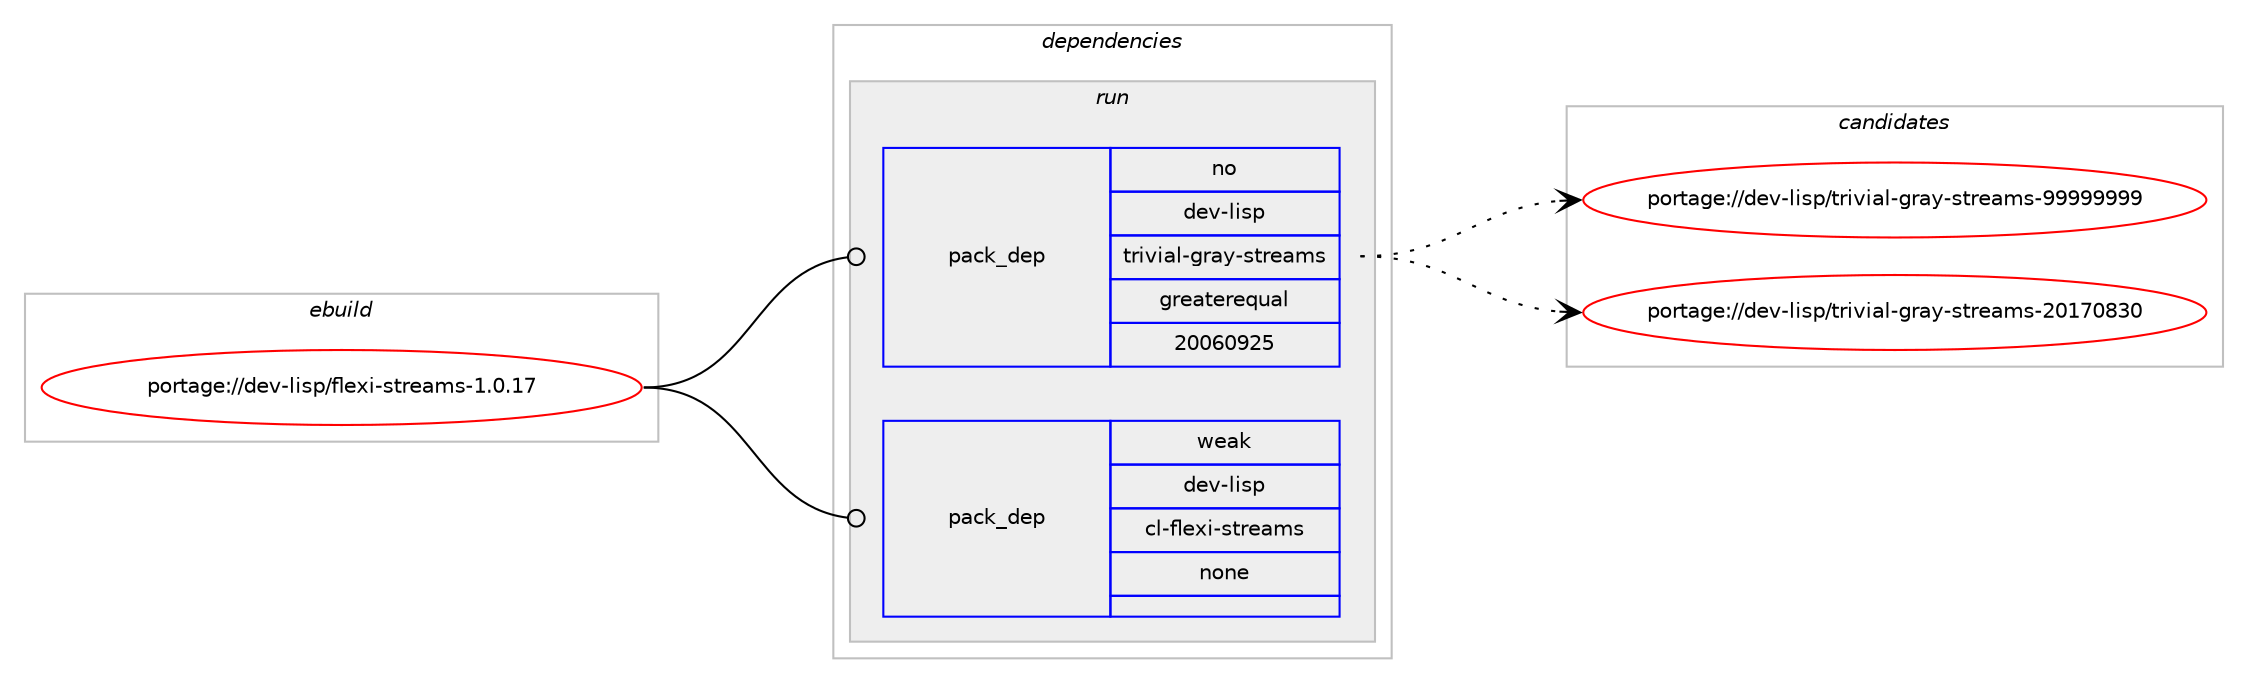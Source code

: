 digraph prolog {

# *************
# Graph options
# *************

newrank=true;
concentrate=true;
compound=true;
graph [rankdir=LR,fontname=Helvetica,fontsize=10,ranksep=1.5];#, ranksep=2.5, nodesep=0.2];
edge  [arrowhead=vee];
node  [fontname=Helvetica,fontsize=10];

# **********
# The ebuild
# **********

subgraph cluster_leftcol {
color=gray;
label=<<i>ebuild</i>>;
id [label="portage://dev-lisp/flexi-streams-1.0.17", color=red, width=4, href="../dev-lisp/flexi-streams-1.0.17.svg"];
}

# ****************
# The dependencies
# ****************

subgraph cluster_midcol {
color=gray;
label=<<i>dependencies</i>>;
subgraph cluster_compile {
fillcolor="#eeeeee";
style=filled;
label=<<i>compile</i>>;
}
subgraph cluster_compileandrun {
fillcolor="#eeeeee";
style=filled;
label=<<i>compile and run</i>>;
}
subgraph cluster_run {
fillcolor="#eeeeee";
style=filled;
label=<<i>run</i>>;
subgraph pack377313 {
dependency505682 [label=<<TABLE BORDER="0" CELLBORDER="1" CELLSPACING="0" CELLPADDING="4" WIDTH="220"><TR><TD ROWSPAN="6" CELLPADDING="30">pack_dep</TD></TR><TR><TD WIDTH="110">no</TD></TR><TR><TD>dev-lisp</TD></TR><TR><TD>trivial-gray-streams</TD></TR><TR><TD>greaterequal</TD></TR><TR><TD>20060925</TD></TR></TABLE>>, shape=none, color=blue];
}
id:e -> dependency505682:w [weight=20,style="solid",arrowhead="odot"];
subgraph pack377314 {
dependency505683 [label=<<TABLE BORDER="0" CELLBORDER="1" CELLSPACING="0" CELLPADDING="4" WIDTH="220"><TR><TD ROWSPAN="6" CELLPADDING="30">pack_dep</TD></TR><TR><TD WIDTH="110">weak</TD></TR><TR><TD>dev-lisp</TD></TR><TR><TD>cl-flexi-streams</TD></TR><TR><TD>none</TD></TR><TR><TD></TD></TR></TABLE>>, shape=none, color=blue];
}
id:e -> dependency505683:w [weight=20,style="solid",arrowhead="odot"];
}
}

# **************
# The candidates
# **************

subgraph cluster_choices {
rank=same;
color=gray;
label=<<i>candidates</i>>;

subgraph choice377313 {
color=black;
nodesep=1;
choice10010111845108105115112471161141051181059710845103114971214511511611410197109115455757575757575757 [label="portage://dev-lisp/trivial-gray-streams-99999999", color=red, width=4,href="../dev-lisp/trivial-gray-streams-99999999.svg"];
choice10010111845108105115112471161141051181059710845103114971214511511611410197109115455048495548565148 [label="portage://dev-lisp/trivial-gray-streams-20170830", color=red, width=4,href="../dev-lisp/trivial-gray-streams-20170830.svg"];
dependency505682:e -> choice10010111845108105115112471161141051181059710845103114971214511511611410197109115455757575757575757:w [style=dotted,weight="100"];
dependency505682:e -> choice10010111845108105115112471161141051181059710845103114971214511511611410197109115455048495548565148:w [style=dotted,weight="100"];
}
subgraph choice377314 {
color=black;
nodesep=1;
}
}

}
